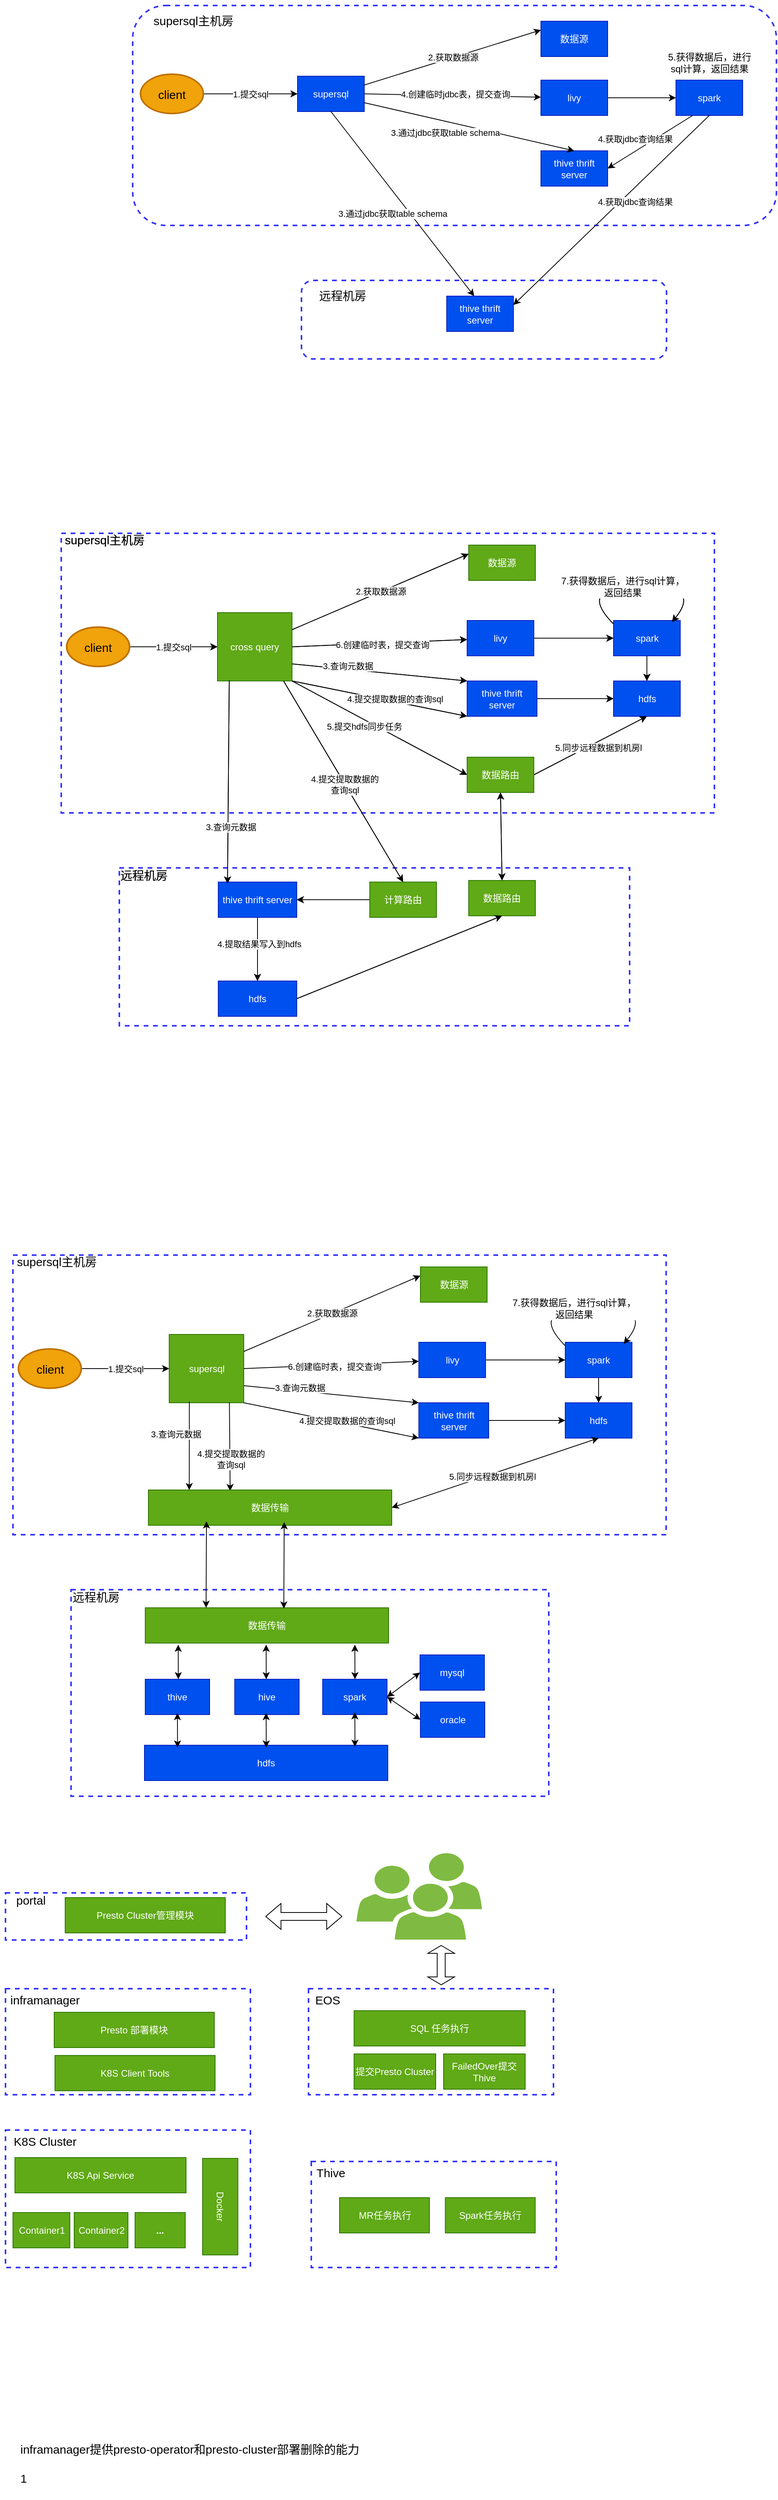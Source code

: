 <mxfile version="18.0.6" type="github">
  <diagram id="bWxWPY4lvkNfk8MPVSgl" name="cxl-demo">
    <mxGraphModel dx="1843" dy="807" grid="1" gridSize="10" guides="1" tooltips="1" connect="1" arrows="1" fold="1" page="1" pageScale="1" pageWidth="827" pageHeight="1169" math="0" shadow="0">
      <root>
        <mxCell id="0" />
        <mxCell id="1" parent="0" />
        <mxCell id="xpD0ZEU0XskHfSFEMHfj-1" value="" style="rounded=1;whiteSpace=wrap;html=1;dashed=1;fillColor=none;strokeWidth=2;strokeColor=#3333FF;" parent="1" vertex="1">
          <mxGeometry x="50" y="620" width="820" height="280" as="geometry" />
        </mxCell>
        <mxCell id="xpD0ZEU0XskHfSFEMHfj-2" value="&lt;p style=&quot;line-height: 150% ; font-size: 15px&quot;&gt;supersql主机房&lt;/p&gt;" style="text;html=1;strokeColor=none;fillColor=none;align=center;verticalAlign=middle;whiteSpace=wrap;rounded=0;dashed=1;fontSize=15;" parent="1" vertex="1">
          <mxGeometry x="70" y="620" width="115" height="40" as="geometry" />
        </mxCell>
        <mxCell id="xpD0ZEU0XskHfSFEMHfj-3" value="supersql" style="rounded=0;whiteSpace=wrap;html=1;strokeColor=#001DBC;fillColor=#0050ef;fontColor=#ffffff;" parent="1" vertex="1">
          <mxGeometry x="260" y="710" width="85" height="45" as="geometry" />
        </mxCell>
        <mxCell id="xpD0ZEU0XskHfSFEMHfj-4" value="数据源" style="rounded=0;whiteSpace=wrap;html=1;strokeColor=#001DBC;fillColor=#0050ef;fontColor=#ffffff;" parent="1" vertex="1">
          <mxGeometry x="570" y="640" width="85" height="45" as="geometry" />
        </mxCell>
        <mxCell id="xpD0ZEU0XskHfSFEMHfj-5" style="edgeStyle=orthogonalEdgeStyle;rounded=0;orthogonalLoop=1;jettySize=auto;html=1;" parent="1" source="xpD0ZEU0XskHfSFEMHfj-6" target="xpD0ZEU0XskHfSFEMHfj-7" edge="1">
          <mxGeometry relative="1" as="geometry" />
        </mxCell>
        <mxCell id="xpD0ZEU0XskHfSFEMHfj-6" value="livy" style="rounded=0;whiteSpace=wrap;html=1;strokeColor=#001DBC;fillColor=#0050ef;fontColor=#ffffff;" parent="1" vertex="1">
          <mxGeometry x="570" y="715" width="85" height="45" as="geometry" />
        </mxCell>
        <mxCell id="xpD0ZEU0XskHfSFEMHfj-7" value="spark" style="rounded=0;whiteSpace=wrap;html=1;strokeColor=#001DBC;fillColor=#0050ef;fontColor=#ffffff;" parent="1" vertex="1">
          <mxGeometry x="742" y="715" width="85" height="45" as="geometry" />
        </mxCell>
        <mxCell id="xpD0ZEU0XskHfSFEMHfj-8" value="thive thrift server" style="rounded=0;whiteSpace=wrap;html=1;strokeColor=#001DBC;fillColor=#0050ef;fontColor=#ffffff;" parent="1" vertex="1">
          <mxGeometry x="570" y="805" width="85" height="45" as="geometry" />
        </mxCell>
        <mxCell id="xpD0ZEU0XskHfSFEMHfj-9" value="" style="rounded=1;whiteSpace=wrap;html=1;dashed=1;fillColor=none;strokeWidth=2;strokeColor=#3333FF;" parent="1" vertex="1">
          <mxGeometry x="265" y="970" width="465" height="100" as="geometry" />
        </mxCell>
        <mxCell id="xpD0ZEU0XskHfSFEMHfj-10" value="&lt;p style=&quot;line-height: 150% ; font-size: 15px&quot;&gt;远程机房&lt;/p&gt;" style="text;html=1;strokeColor=none;fillColor=none;align=center;verticalAlign=middle;whiteSpace=wrap;rounded=0;dashed=1;fontSize=15;" parent="1" vertex="1">
          <mxGeometry x="260" y="970" width="115" height="40" as="geometry" />
        </mxCell>
        <mxCell id="xpD0ZEU0XskHfSFEMHfj-11" value="thive thrift server" style="rounded=0;whiteSpace=wrap;html=1;strokeColor=#001DBC;fillColor=#0050ef;fontColor=#ffffff;" parent="1" vertex="1">
          <mxGeometry x="450" y="990" width="85" height="45" as="geometry" />
        </mxCell>
        <mxCell id="xpD0ZEU0XskHfSFEMHfj-12" value="2.获取数据源" style="endArrow=classic;html=1;rounded=0;exitX=1;exitY=0.25;exitDx=0;exitDy=0;entryX=0;entryY=0.25;entryDx=0;entryDy=0;" parent="1" source="xpD0ZEU0XskHfSFEMHfj-3" target="xpD0ZEU0XskHfSFEMHfj-4" edge="1">
          <mxGeometry width="50" height="50" relative="1" as="geometry">
            <mxPoint x="382.5" y="700" as="sourcePoint" />
            <mxPoint x="432.5" y="650" as="targetPoint" />
          </mxGeometry>
        </mxCell>
        <mxCell id="xpD0ZEU0XskHfSFEMHfj-13" value="1.提交sql" style="edgeStyle=orthogonalEdgeStyle;rounded=0;orthogonalLoop=1;jettySize=auto;html=1;" parent="1" source="xpD0ZEU0XskHfSFEMHfj-14" target="xpD0ZEU0XskHfSFEMHfj-3" edge="1">
          <mxGeometry relative="1" as="geometry" />
        </mxCell>
        <mxCell id="xpD0ZEU0XskHfSFEMHfj-14" value="client" style="ellipse;whiteSpace=wrap;html=1;fontSize=15;strokeColor=#BD7000;strokeWidth=2;fillColor=#f0a30a;fontColor=#000000;" parent="1" vertex="1">
          <mxGeometry x="60" y="707.5" width="80" height="50" as="geometry" />
        </mxCell>
        <mxCell id="xpD0ZEU0XskHfSFEMHfj-15" value="" style="endArrow=classic;html=1;rounded=0;exitX=0.5;exitY=1;exitDx=0;exitDy=0;entryX=0.412;entryY=0;entryDx=0;entryDy=0;entryPerimeter=0;" parent="1" source="xpD0ZEU0XskHfSFEMHfj-3" target="xpD0ZEU0XskHfSFEMHfj-11" edge="1">
          <mxGeometry width="50" height="50" relative="1" as="geometry">
            <mxPoint x="280" y="870" as="sourcePoint" />
            <mxPoint x="330" y="820" as="targetPoint" />
          </mxGeometry>
        </mxCell>
        <mxCell id="xpD0ZEU0XskHfSFEMHfj-16" value="3.通过jdbc获取table schema" style="edgeLabel;html=1;align=center;verticalAlign=middle;resizable=0;points=[];" parent="xpD0ZEU0XskHfSFEMHfj-15" vertex="1" connectable="0">
          <mxGeometry x="-0.144" relative="1" as="geometry">
            <mxPoint y="29" as="offset" />
          </mxGeometry>
        </mxCell>
        <mxCell id="xpD0ZEU0XskHfSFEMHfj-17" value="" style="endArrow=classic;html=1;rounded=0;exitX=1;exitY=0.75;exitDx=0;exitDy=0;entryX=0.5;entryY=0;entryDx=0;entryDy=0;" parent="1" source="xpD0ZEU0XskHfSFEMHfj-3" target="xpD0ZEU0XskHfSFEMHfj-8" edge="1">
          <mxGeometry width="50" height="50" relative="1" as="geometry">
            <mxPoint x="370" y="830" as="sourcePoint" />
            <mxPoint x="420" y="780" as="targetPoint" />
          </mxGeometry>
        </mxCell>
        <mxCell id="xpD0ZEU0XskHfSFEMHfj-18" value="3.通过jdbc获取table schema" style="edgeLabel;html=1;align=center;verticalAlign=middle;resizable=0;points=[];" parent="xpD0ZEU0XskHfSFEMHfj-17" vertex="1" connectable="0">
          <mxGeometry x="-0.378" y="-2" relative="1" as="geometry">
            <mxPoint x="20" y="17" as="offset" />
          </mxGeometry>
        </mxCell>
        <mxCell id="xpD0ZEU0XskHfSFEMHfj-19" value="" style="endArrow=classic;html=1;rounded=0;exitX=1;exitY=0.5;exitDx=0;exitDy=0;" parent="1" source="xpD0ZEU0XskHfSFEMHfj-3" target="xpD0ZEU0XskHfSFEMHfj-6" edge="1">
          <mxGeometry width="50" height="50" relative="1" as="geometry">
            <mxPoint x="360" y="770" as="sourcePoint" />
            <mxPoint x="410" y="720" as="targetPoint" />
          </mxGeometry>
        </mxCell>
        <mxCell id="xpD0ZEU0XskHfSFEMHfj-20" value="4.创建临时jdbc表，提交查询" style="edgeLabel;html=1;align=center;verticalAlign=middle;resizable=0;points=[];" parent="xpD0ZEU0XskHfSFEMHfj-19" vertex="1" connectable="0">
          <mxGeometry x="-0.553" y="1" relative="1" as="geometry">
            <mxPoint x="65" as="offset" />
          </mxGeometry>
        </mxCell>
        <mxCell id="xpD0ZEU0XskHfSFEMHfj-21" value="" style="endArrow=classic;html=1;rounded=0;exitX=0.25;exitY=1;exitDx=0;exitDy=0;entryX=1;entryY=0.5;entryDx=0;entryDy=0;" parent="1" source="xpD0ZEU0XskHfSFEMHfj-7" target="xpD0ZEU0XskHfSFEMHfj-8" edge="1">
          <mxGeometry width="50" height="50" relative="1" as="geometry">
            <mxPoint x="740" y="860" as="sourcePoint" />
            <mxPoint x="790" y="810" as="targetPoint" />
          </mxGeometry>
        </mxCell>
        <mxCell id="xpD0ZEU0XskHfSFEMHfj-22" value="4.获取jdbc查询结果" style="edgeLabel;html=1;align=center;verticalAlign=middle;resizable=0;points=[];" parent="xpD0ZEU0XskHfSFEMHfj-21" vertex="1" connectable="0">
          <mxGeometry x="0.236" relative="1" as="geometry">
            <mxPoint x="-6" y="-12" as="offset" />
          </mxGeometry>
        </mxCell>
        <mxCell id="xpD0ZEU0XskHfSFEMHfj-23" value="" style="endArrow=classic;html=1;rounded=0;exitX=0.5;exitY=1;exitDx=0;exitDy=0;entryX=1;entryY=0.25;entryDx=0;entryDy=0;" parent="1" source="xpD0ZEU0XskHfSFEMHfj-7" target="xpD0ZEU0XskHfSFEMHfj-11" edge="1">
          <mxGeometry width="50" height="50" relative="1" as="geometry">
            <mxPoint x="790" y="870" as="sourcePoint" />
            <mxPoint x="840" y="820" as="targetPoint" />
          </mxGeometry>
        </mxCell>
        <mxCell id="xpD0ZEU0XskHfSFEMHfj-24" value="4.获取jdbc查询结果" style="edgeLabel;html=1;align=center;verticalAlign=middle;resizable=0;points=[];" parent="xpD0ZEU0XskHfSFEMHfj-23" vertex="1" connectable="0">
          <mxGeometry x="-0.171" y="-2" relative="1" as="geometry">
            <mxPoint x="10" y="11" as="offset" />
          </mxGeometry>
        </mxCell>
        <mxCell id="xpD0ZEU0XskHfSFEMHfj-25" value="5.获得数据后，进行sql计算，返回结果" style="text;html=1;strokeColor=none;fillColor=none;align=center;verticalAlign=middle;whiteSpace=wrap;rounded=0;" parent="1" vertex="1">
          <mxGeometry x="729.5" y="677.5" width="110" height="30" as="geometry" />
        </mxCell>
        <mxCell id="xpD0ZEU0XskHfSFEMHfj-26" value="" style="rounded=0;whiteSpace=wrap;html=1;dashed=1;fillColor=none;strokeWidth=2;strokeColor=#3333FF;" parent="1" vertex="1">
          <mxGeometry x="-41" y="1292" width="832" height="356" as="geometry" />
        </mxCell>
        <mxCell id="xpD0ZEU0XskHfSFEMHfj-27" value="&lt;p style=&quot;line-height: 150% ; font-size: 15px&quot;&gt;supersql主机房&lt;/p&gt;" style="text;html=1;strokeColor=none;fillColor=none;align=center;verticalAlign=middle;whiteSpace=wrap;rounded=0;dashed=1;fontSize=15;" parent="1" vertex="1">
          <mxGeometry x="-43" y="1281" width="115" height="40" as="geometry" />
        </mxCell>
        <mxCell id="xpD0ZEU0XskHfSFEMHfj-28" value="supersql" style="rounded=0;whiteSpace=wrap;html=1;strokeColor=#2D7600;fillColor=#60a917;fontColor=#ffffff;" parent="1" vertex="1">
          <mxGeometry x="158" y="1393" width="95" height="87" as="geometry" />
        </mxCell>
        <mxCell id="xpD0ZEU0XskHfSFEMHfj-29" value="数据源" style="rounded=0;whiteSpace=wrap;html=1;strokeColor=#2D7600;fillColor=#60a917;fontColor=#ffffff;" parent="1" vertex="1">
          <mxGeometry x="478" y="1307" width="85" height="45" as="geometry" />
        </mxCell>
        <mxCell id="xpD0ZEU0XskHfSFEMHfj-30" style="edgeStyle=orthogonalEdgeStyle;rounded=0;orthogonalLoop=1;jettySize=auto;html=1;" parent="1" source="xpD0ZEU0XskHfSFEMHfj-31" target="xpD0ZEU0XskHfSFEMHfj-33" edge="1">
          <mxGeometry relative="1" as="geometry" />
        </mxCell>
        <mxCell id="xpD0ZEU0XskHfSFEMHfj-31" value="livy" style="rounded=0;whiteSpace=wrap;html=1;strokeColor=#001DBC;fillColor=#0050ef;fontColor=#ffffff;" parent="1" vertex="1">
          <mxGeometry x="476" y="1403" width="85" height="45" as="geometry" />
        </mxCell>
        <mxCell id="xpD0ZEU0XskHfSFEMHfj-32" style="edgeStyle=orthogonalEdgeStyle;rounded=0;orthogonalLoop=1;jettySize=auto;html=1;entryX=0.5;entryY=0;entryDx=0;entryDy=0;" parent="1" source="xpD0ZEU0XskHfSFEMHfj-33" target="xpD0ZEU0XskHfSFEMHfj-50" edge="1">
          <mxGeometry relative="1" as="geometry" />
        </mxCell>
        <mxCell id="xpD0ZEU0XskHfSFEMHfj-33" value="spark" style="rounded=0;whiteSpace=wrap;html=1;strokeColor=#001DBC;fillColor=#0050ef;fontColor=#ffffff;" parent="1" vertex="1">
          <mxGeometry x="662.5" y="1403" width="85" height="45" as="geometry" />
        </mxCell>
        <mxCell id="xpD0ZEU0XskHfSFEMHfj-34" style="edgeStyle=orthogonalEdgeStyle;rounded=0;orthogonalLoop=1;jettySize=auto;html=1;entryX=0;entryY=0.5;entryDx=0;entryDy=0;" parent="1" source="xpD0ZEU0XskHfSFEMHfj-35" target="xpD0ZEU0XskHfSFEMHfj-50" edge="1">
          <mxGeometry relative="1" as="geometry" />
        </mxCell>
        <mxCell id="xpD0ZEU0XskHfSFEMHfj-35" value="thive thrift server" style="rounded=0;whiteSpace=wrap;html=1;strokeColor=#001DBC;fillColor=#0050ef;fontColor=#ffffff;" parent="1" vertex="1">
          <mxGeometry x="476" y="1480" width="89" height="45" as="geometry" />
        </mxCell>
        <mxCell id="xpD0ZEU0XskHfSFEMHfj-36" value="" style="rounded=0;whiteSpace=wrap;html=1;dashed=1;fillColor=none;strokeWidth=2;strokeColor=#3333FF;" parent="1" vertex="1">
          <mxGeometry x="33" y="1718" width="650" height="201" as="geometry" />
        </mxCell>
        <mxCell id="xpD0ZEU0XskHfSFEMHfj-37" value="&lt;p style=&quot;line-height: 150% ; font-size: 15px&quot;&gt;远程机房&lt;/p&gt;" style="text;html=1;strokeColor=none;fillColor=none;align=center;verticalAlign=middle;whiteSpace=wrap;rounded=0;dashed=1;fontSize=15;" parent="1" vertex="1">
          <mxGeometry x="7" y="1708" width="115" height="40" as="geometry" />
        </mxCell>
        <mxCell id="xpD0ZEU0XskHfSFEMHfj-38" style="edgeStyle=orthogonalEdgeStyle;rounded=0;orthogonalLoop=1;jettySize=auto;html=1;entryX=0.5;entryY=0;entryDx=0;entryDy=0;" parent="1" source="xpD0ZEU0XskHfSFEMHfj-40" target="xpD0ZEU0XskHfSFEMHfj-56" edge="1">
          <mxGeometry relative="1" as="geometry" />
        </mxCell>
        <mxCell id="xpD0ZEU0XskHfSFEMHfj-39" value="4.提取结果写入到hdfs" style="edgeLabel;html=1;align=center;verticalAlign=middle;resizable=0;points=[];" parent="xpD0ZEU0XskHfSFEMHfj-38" vertex="1" connectable="0">
          <mxGeometry x="-0.176" y="2" relative="1" as="geometry">
            <mxPoint as="offset" />
          </mxGeometry>
        </mxCell>
        <mxCell id="xpD0ZEU0XskHfSFEMHfj-40" value="thive thrift server" style="rounded=0;whiteSpace=wrap;html=1;strokeColor=#001DBC;fillColor=#0050ef;fontColor=#ffffff;" parent="1" vertex="1">
          <mxGeometry x="159" y="1736" width="100" height="45" as="geometry" />
        </mxCell>
        <mxCell id="xpD0ZEU0XskHfSFEMHfj-41" value="2.获取数据源" style="endArrow=classic;html=1;rounded=0;exitX=1;exitY=0.25;exitDx=0;exitDy=0;entryX=0;entryY=0.25;entryDx=0;entryDy=0;" parent="1" source="xpD0ZEU0XskHfSFEMHfj-28" target="xpD0ZEU0XskHfSFEMHfj-29" edge="1">
          <mxGeometry width="50" height="50" relative="1" as="geometry">
            <mxPoint x="290.5" y="1425" as="sourcePoint" />
            <mxPoint x="340.5" y="1375" as="targetPoint" />
          </mxGeometry>
        </mxCell>
        <mxCell id="xpD0ZEU0XskHfSFEMHfj-42" value="1.提交sql" style="edgeStyle=orthogonalEdgeStyle;rounded=0;orthogonalLoop=1;jettySize=auto;html=1;" parent="1" source="xpD0ZEU0XskHfSFEMHfj-43" target="xpD0ZEU0XskHfSFEMHfj-28" edge="1">
          <mxGeometry relative="1" as="geometry" />
        </mxCell>
        <mxCell id="xpD0ZEU0XskHfSFEMHfj-43" value="client" style="ellipse;whiteSpace=wrap;html=1;fontSize=15;strokeColor=#BD7000;strokeWidth=2;fillColor=#f0a30a;fontColor=#000000;" parent="1" vertex="1">
          <mxGeometry x="-34" y="1411.5" width="80" height="50" as="geometry" />
        </mxCell>
        <mxCell id="xpD0ZEU0XskHfSFEMHfj-44" value="" style="endArrow=classic;html=1;rounded=0;entryX=0.118;entryY=0.044;entryDx=0;entryDy=0;entryPerimeter=0;" parent="1" target="xpD0ZEU0XskHfSFEMHfj-40" edge="1">
          <mxGeometry width="50" height="50" relative="1" as="geometry">
            <mxPoint x="173" y="1479" as="sourcePoint" />
            <mxPoint x="239" y="1568" as="targetPoint" />
          </mxGeometry>
        </mxCell>
        <mxCell id="xpD0ZEU0XskHfSFEMHfj-45" value="3.查询元数据" style="edgeLabel;html=1;align=center;verticalAlign=middle;resizable=0;points=[];" parent="xpD0ZEU0XskHfSFEMHfj-44" vertex="1" connectable="0">
          <mxGeometry x="-0.144" relative="1" as="geometry">
            <mxPoint x="3" y="76" as="offset" />
          </mxGeometry>
        </mxCell>
        <mxCell id="xpD0ZEU0XskHfSFEMHfj-46" value="" style="endArrow=classic;html=1;rounded=0;exitX=1;exitY=0.75;exitDx=0;exitDy=0;entryX=0;entryY=0;entryDx=0;entryDy=0;" parent="1" source="xpD0ZEU0XskHfSFEMHfj-28" target="xpD0ZEU0XskHfSFEMHfj-35" edge="1">
          <mxGeometry width="50" height="50" relative="1" as="geometry">
            <mxPoint x="278" y="1555" as="sourcePoint" />
            <mxPoint x="328" y="1505" as="targetPoint" />
          </mxGeometry>
        </mxCell>
        <mxCell id="xpD0ZEU0XskHfSFEMHfj-47" value="3.查询元数据" style="edgeLabel;html=1;align=center;verticalAlign=middle;resizable=0;points=[];" parent="xpD0ZEU0XskHfSFEMHfj-46" vertex="1" connectable="0">
          <mxGeometry x="-0.378" y="-2" relative="1" as="geometry">
            <mxPoint x="2" y="-6" as="offset" />
          </mxGeometry>
        </mxCell>
        <mxCell id="xpD0ZEU0XskHfSFEMHfj-48" value="" style="endArrow=classic;html=1;rounded=0;exitX=1;exitY=0.5;exitDx=0;exitDy=0;" parent="1" source="xpD0ZEU0XskHfSFEMHfj-28" target="xpD0ZEU0XskHfSFEMHfj-31" edge="1">
          <mxGeometry width="50" height="50" relative="1" as="geometry">
            <mxPoint x="268" y="1495" as="sourcePoint" />
            <mxPoint x="318" y="1445" as="targetPoint" />
          </mxGeometry>
        </mxCell>
        <mxCell id="xpD0ZEU0XskHfSFEMHfj-49" value="6.创建临时表，提交查询" style="edgeLabel;html=1;align=center;verticalAlign=middle;resizable=0;points=[];" parent="xpD0ZEU0XskHfSFEMHfj-48" vertex="1" connectable="0">
          <mxGeometry x="-0.553" y="1" relative="1" as="geometry">
            <mxPoint x="65" as="offset" />
          </mxGeometry>
        </mxCell>
        <mxCell id="xpD0ZEU0XskHfSFEMHfj-50" value="hdfs" style="rounded=0;whiteSpace=wrap;html=1;strokeColor=#001DBC;fillColor=#0050ef;fontColor=#ffffff;" parent="1" vertex="1">
          <mxGeometry x="662.5" y="1480" width="85" height="45" as="geometry" />
        </mxCell>
        <mxCell id="xpD0ZEU0XskHfSFEMHfj-51" value="数据传输" style="rounded=0;whiteSpace=wrap;html=1;strokeColor=#2D7600;fillColor=#60a917;fontColor=#ffffff;" parent="1" vertex="1">
          <mxGeometry x="478" y="1734" width="85" height="45" as="geometry" />
        </mxCell>
        <mxCell id="xpD0ZEU0XskHfSFEMHfj-52" value="" style="endArrow=classic;html=1;rounded=0;exitX=1;exitY=1;exitDx=0;exitDy=0;entryX=0;entryY=1;entryDx=0;entryDy=0;" parent="1" source="xpD0ZEU0XskHfSFEMHfj-28" target="xpD0ZEU0XskHfSFEMHfj-35" edge="1">
          <mxGeometry width="50" height="50" relative="1" as="geometry">
            <mxPoint x="242" y="1492" as="sourcePoint" />
            <mxPoint x="511.5" y="1579.25" as="targetPoint" />
          </mxGeometry>
        </mxCell>
        <mxCell id="xpD0ZEU0XskHfSFEMHfj-53" value="4.提交提取数据的查询sql" style="edgeLabel;html=1;align=center;verticalAlign=middle;resizable=0;points=[];" parent="xpD0ZEU0XskHfSFEMHfj-52" vertex="1" connectable="0">
          <mxGeometry x="-0.378" y="-2" relative="1" as="geometry">
            <mxPoint x="62" y="7" as="offset" />
          </mxGeometry>
        </mxCell>
        <mxCell id="xpD0ZEU0XskHfSFEMHfj-54" value="" style="endArrow=classic;html=1;rounded=0;entryX=0;entryY=0.5;entryDx=0;entryDy=0;exitX=1;exitY=1;exitDx=0;exitDy=0;" parent="1" source="xpD0ZEU0XskHfSFEMHfj-28" target="xpD0ZEU0XskHfSFEMHfj-62" edge="1">
          <mxGeometry width="50" height="50" relative="1" as="geometry">
            <mxPoint x="264" y="1513" as="sourcePoint" />
            <mxPoint x="499" y="1619" as="targetPoint" />
          </mxGeometry>
        </mxCell>
        <mxCell id="xpD0ZEU0XskHfSFEMHfj-55" value="5.提交hdfs同步任务" style="edgeLabel;html=1;align=center;verticalAlign=middle;resizable=0;points=[];" parent="xpD0ZEU0XskHfSFEMHfj-54" vertex="1" connectable="0">
          <mxGeometry x="-0.285" y="1" relative="1" as="geometry">
            <mxPoint x="12" y="16" as="offset" />
          </mxGeometry>
        </mxCell>
        <mxCell id="xpD0ZEU0XskHfSFEMHfj-56" value="hdfs" style="rounded=0;whiteSpace=wrap;html=1;strokeColor=#001DBC;fillColor=#0050ef;fontColor=#ffffff;" parent="1" vertex="1">
          <mxGeometry x="159" y="1862" width="100" height="45" as="geometry" />
        </mxCell>
        <mxCell id="xpD0ZEU0XskHfSFEMHfj-57" value="" style="endArrow=classic;html=1;rounded=0;exitX=1;exitY=0.5;exitDx=0;exitDy=0;entryX=0.5;entryY=1;entryDx=0;entryDy=0;" parent="1" source="xpD0ZEU0XskHfSFEMHfj-62" target="xpD0ZEU0XskHfSFEMHfj-50" edge="1">
          <mxGeometry width="50" height="50" relative="1" as="geometry">
            <mxPoint x="639" y="1667" as="sourcePoint" />
            <mxPoint x="689" y="1617" as="targetPoint" />
          </mxGeometry>
        </mxCell>
        <mxCell id="xpD0ZEU0XskHfSFEMHfj-58" value="5.同步远程数据到机房l" style="edgeLabel;html=1;align=center;verticalAlign=middle;resizable=0;points=[];" parent="xpD0ZEU0XskHfSFEMHfj-57" vertex="1" connectable="0">
          <mxGeometry x="-0.228" relative="1" as="geometry">
            <mxPoint x="26" y="-6" as="offset" />
          </mxGeometry>
        </mxCell>
        <mxCell id="xpD0ZEU0XskHfSFEMHfj-59" value="" style="endArrow=classic;html=1;rounded=0;entryX=0.5;entryY=1;entryDx=0;entryDy=0;exitX=1;exitY=0.5;exitDx=0;exitDy=0;" parent="1" source="xpD0ZEU0XskHfSFEMHfj-56" target="xpD0ZEU0XskHfSFEMHfj-51" edge="1">
          <mxGeometry width="50" height="50" relative="1" as="geometry">
            <mxPoint x="359" y="1845" as="sourcePoint" />
            <mxPoint x="409" y="1795" as="targetPoint" />
          </mxGeometry>
        </mxCell>
        <mxCell id="xpD0ZEU0XskHfSFEMHfj-60" value="" style="endArrow=classic;html=1;rounded=0;entryX=0.5;entryY=0;entryDx=0;entryDy=0;" parent="1" target="xpD0ZEU0XskHfSFEMHfj-67" edge="1">
          <mxGeometry width="50" height="50" relative="1" as="geometry">
            <mxPoint x="242.2" y="1480" as="sourcePoint" />
            <mxPoint x="336" y="1692" as="targetPoint" />
          </mxGeometry>
        </mxCell>
        <mxCell id="xpD0ZEU0XskHfSFEMHfj-61" value="&lt;div&gt;&lt;span style=&quot;font-size: 11px&quot;&gt;4.提交提取数据的&lt;/span&gt;&lt;/div&gt;&lt;div&gt;&lt;span style=&quot;font-size: 11px&quot;&gt;查询sql&lt;/span&gt;&lt;/div&gt;" style="edgeLabel;html=1;align=center;verticalAlign=middle;resizable=0;points=[];" parent="xpD0ZEU0XskHfSFEMHfj-60" vertex="1" connectable="0">
          <mxGeometry x="-0.144" relative="1" as="geometry">
            <mxPoint x="12" y="22" as="offset" />
          </mxGeometry>
        </mxCell>
        <mxCell id="xpD0ZEU0XskHfSFEMHfj-62" value="数据传输" style="rounded=0;whiteSpace=wrap;html=1;strokeColor=#2D7600;fillColor=#60a917;fontColor=#ffffff;" parent="1" vertex="1">
          <mxGeometry x="476" y="1577" width="85" height="45" as="geometry" />
        </mxCell>
        <mxCell id="xpD0ZEU0XskHfSFEMHfj-63" value="" style="curved=1;endArrow=classic;html=1;rounded=0;entryX=0.876;entryY=0.044;entryDx=0;entryDy=0;entryPerimeter=0;" parent="1" target="xpD0ZEU0XskHfSFEMHfj-33" edge="1">
          <mxGeometry width="50" height="50" relative="1" as="geometry">
            <mxPoint x="662" y="1407" as="sourcePoint" />
            <mxPoint x="712" y="1357" as="targetPoint" />
            <Array as="points">
              <mxPoint x="629" y="1373" />
              <mxPoint x="688" y="1357" />
              <mxPoint x="768" y="1367" />
            </Array>
          </mxGeometry>
        </mxCell>
        <mxCell id="xpD0ZEU0XskHfSFEMHfj-64" value="&lt;span style=&quot;font-size: 12px&quot;&gt;7.获得数据后，进行sql计算，&lt;br&gt;返回结果&lt;/span&gt;" style="edgeLabel;html=1;align=center;verticalAlign=middle;resizable=0;points=[];" parent="xpD0ZEU0XskHfSFEMHfj-63" vertex="1" connectable="0">
          <mxGeometry x="-0.223" y="1" relative="1" as="geometry">
            <mxPoint x="1" as="offset" />
          </mxGeometry>
        </mxCell>
        <mxCell id="xpD0ZEU0XskHfSFEMHfj-65" value="" style="endArrow=classic;startArrow=classic;html=1;rounded=0;entryX=0.5;entryY=1;entryDx=0;entryDy=0;exitX=0.5;exitY=0;exitDx=0;exitDy=0;" parent="1" source="xpD0ZEU0XskHfSFEMHfj-51" target="xpD0ZEU0XskHfSFEMHfj-62" edge="1">
          <mxGeometry width="50" height="50" relative="1" as="geometry">
            <mxPoint x="490" y="1688" as="sourcePoint" />
            <mxPoint x="540" y="1638" as="targetPoint" />
          </mxGeometry>
        </mxCell>
        <mxCell id="xpD0ZEU0XskHfSFEMHfj-66" value="" style="edgeStyle=orthogonalEdgeStyle;rounded=0;orthogonalLoop=1;jettySize=auto;html=1;" parent="1" source="xpD0ZEU0XskHfSFEMHfj-67" target="xpD0ZEU0XskHfSFEMHfj-40" edge="1">
          <mxGeometry relative="1" as="geometry" />
        </mxCell>
        <mxCell id="xpD0ZEU0XskHfSFEMHfj-67" value="计算路由" style="rounded=0;whiteSpace=wrap;html=1;strokeColor=#2D7600;fillColor=#60a917;fontColor=#ffffff;" parent="1" vertex="1">
          <mxGeometry x="352" y="1736" width="85" height="45" as="geometry" />
        </mxCell>
        <mxCell id="xpD0ZEU0XskHfSFEMHfj-68" value="" style="rounded=0;whiteSpace=wrap;html=1;dashed=1;fillColor=none;strokeWidth=2;strokeColor=#3333FF;" parent="1" vertex="1">
          <mxGeometry x="-102.5" y="2211" width="832" height="356" as="geometry" />
        </mxCell>
        <mxCell id="xpD0ZEU0XskHfSFEMHfj-69" value="&lt;p style=&quot;line-height: 150% ; font-size: 15px&quot;&gt;supersql主机房&lt;/p&gt;" style="text;html=1;strokeColor=none;fillColor=none;align=center;verticalAlign=middle;whiteSpace=wrap;rounded=0;dashed=1;fontSize=15;" parent="1" vertex="1">
          <mxGeometry x="-104.5" y="2200" width="115" height="40" as="geometry" />
        </mxCell>
        <mxCell id="xpD0ZEU0XskHfSFEMHfj-70" value="supersql" style="rounded=0;whiteSpace=wrap;html=1;strokeColor=#2D7600;fillColor=#60a917;fontColor=#ffffff;" parent="1" vertex="1">
          <mxGeometry x="96.5" y="2312" width="95" height="87" as="geometry" />
        </mxCell>
        <mxCell id="xpD0ZEU0XskHfSFEMHfj-71" value="数据源" style="rounded=0;whiteSpace=wrap;html=1;strokeColor=#2D7600;fillColor=#60a917;fontColor=#ffffff;" parent="1" vertex="1">
          <mxGeometry x="416.5" y="2226" width="85" height="45" as="geometry" />
        </mxCell>
        <mxCell id="xpD0ZEU0XskHfSFEMHfj-72" style="edgeStyle=orthogonalEdgeStyle;rounded=0;orthogonalLoop=1;jettySize=auto;html=1;" parent="1" source="xpD0ZEU0XskHfSFEMHfj-73" target="xpD0ZEU0XskHfSFEMHfj-75" edge="1">
          <mxGeometry relative="1" as="geometry" />
        </mxCell>
        <mxCell id="xpD0ZEU0XskHfSFEMHfj-73" value="livy" style="rounded=0;whiteSpace=wrap;html=1;strokeColor=#001DBC;fillColor=#0050ef;fontColor=#ffffff;" parent="1" vertex="1">
          <mxGeometry x="414.5" y="2322" width="85" height="45" as="geometry" />
        </mxCell>
        <mxCell id="xpD0ZEU0XskHfSFEMHfj-74" style="edgeStyle=orthogonalEdgeStyle;rounded=0;orthogonalLoop=1;jettySize=auto;html=1;entryX=0.5;entryY=0;entryDx=0;entryDy=0;" parent="1" source="xpD0ZEU0XskHfSFEMHfj-75" target="xpD0ZEU0XskHfSFEMHfj-92" edge="1">
          <mxGeometry relative="1" as="geometry" />
        </mxCell>
        <mxCell id="xpD0ZEU0XskHfSFEMHfj-75" value="spark" style="rounded=0;whiteSpace=wrap;html=1;strokeColor=#001DBC;fillColor=#0050ef;fontColor=#ffffff;" parent="1" vertex="1">
          <mxGeometry x="601" y="2322" width="85" height="45" as="geometry" />
        </mxCell>
        <mxCell id="xpD0ZEU0XskHfSFEMHfj-76" style="edgeStyle=orthogonalEdgeStyle;rounded=0;orthogonalLoop=1;jettySize=auto;html=1;entryX=0;entryY=0.5;entryDx=0;entryDy=0;" parent="1" source="xpD0ZEU0XskHfSFEMHfj-77" target="xpD0ZEU0XskHfSFEMHfj-92" edge="1">
          <mxGeometry relative="1" as="geometry" />
        </mxCell>
        <mxCell id="xpD0ZEU0XskHfSFEMHfj-77" value="thive thrift server" style="rounded=0;whiteSpace=wrap;html=1;strokeColor=#001DBC;fillColor=#0050ef;fontColor=#ffffff;" parent="1" vertex="1">
          <mxGeometry x="414.5" y="2399" width="89" height="45" as="geometry" />
        </mxCell>
        <mxCell id="xpD0ZEU0XskHfSFEMHfj-78" value="" style="rounded=0;whiteSpace=wrap;html=1;dashed=1;fillColor=none;strokeWidth=2;strokeColor=#3333FF;" parent="1" vertex="1">
          <mxGeometry x="-28.5" y="2637" width="608.5" height="263" as="geometry" />
        </mxCell>
        <mxCell id="xpD0ZEU0XskHfSFEMHfj-79" value="&lt;p style=&quot;line-height: 150% ; font-size: 15px&quot;&gt;远程机房&lt;/p&gt;" style="text;html=1;strokeColor=none;fillColor=none;align=center;verticalAlign=middle;whiteSpace=wrap;rounded=0;dashed=1;fontSize=15;" parent="1" vertex="1">
          <mxGeometry x="-54.5" y="2627" width="115" height="40" as="geometry" />
        </mxCell>
        <mxCell id="xpD0ZEU0XskHfSFEMHfj-82" value="thive" style="rounded=0;whiteSpace=wrap;html=1;strokeColor=#001DBC;fillColor=#0050ef;fontColor=#ffffff;" parent="1" vertex="1">
          <mxGeometry x="66" y="2751" width="82" height="45" as="geometry" />
        </mxCell>
        <mxCell id="xpD0ZEU0XskHfSFEMHfj-83" value="2.获取数据源" style="endArrow=classic;html=1;rounded=0;exitX=1;exitY=0.25;exitDx=0;exitDy=0;entryX=0;entryY=0.25;entryDx=0;entryDy=0;" parent="1" source="xpD0ZEU0XskHfSFEMHfj-70" target="xpD0ZEU0XskHfSFEMHfj-71" edge="1">
          <mxGeometry width="50" height="50" relative="1" as="geometry">
            <mxPoint x="229" y="2344" as="sourcePoint" />
            <mxPoint x="279" y="2294" as="targetPoint" />
          </mxGeometry>
        </mxCell>
        <mxCell id="xpD0ZEU0XskHfSFEMHfj-84" value="1.提交sql" style="edgeStyle=orthogonalEdgeStyle;rounded=0;orthogonalLoop=1;jettySize=auto;html=1;" parent="1" source="xpD0ZEU0XskHfSFEMHfj-85" target="xpD0ZEU0XskHfSFEMHfj-70" edge="1">
          <mxGeometry relative="1" as="geometry" />
        </mxCell>
        <mxCell id="xpD0ZEU0XskHfSFEMHfj-85" value="client" style="ellipse;whiteSpace=wrap;html=1;fontSize=15;strokeColor=#BD7000;strokeWidth=2;fillColor=#f0a30a;fontColor=#000000;" parent="1" vertex="1">
          <mxGeometry x="-95.5" y="2330.5" width="80" height="50" as="geometry" />
        </mxCell>
        <mxCell id="xpD0ZEU0XskHfSFEMHfj-86" value="" style="endArrow=classic;html=1;rounded=0;exitX=0.597;exitY=0.982;exitDx=0;exitDy=0;exitPerimeter=0;entryX=0.168;entryY=0.004;entryDx=0;entryDy=0;entryPerimeter=0;" parent="1" target="xpD0ZEU0XskHfSFEMHfj-110" edge="1">
          <mxGeometry width="50" height="50" relative="1" as="geometry">
            <mxPoint x="122.215" y="2397.434" as="sourcePoint" />
            <mxPoint x="122" y="2500" as="targetPoint" />
          </mxGeometry>
        </mxCell>
        <mxCell id="xpD0ZEU0XskHfSFEMHfj-87" value="3.查询元数据" style="edgeLabel;html=1;align=center;verticalAlign=middle;resizable=0;points=[];" parent="xpD0ZEU0XskHfSFEMHfj-86" vertex="1" connectable="0">
          <mxGeometry x="-0.144" relative="1" as="geometry">
            <mxPoint x="-17" y="-7" as="offset" />
          </mxGeometry>
        </mxCell>
        <mxCell id="xpD0ZEU0XskHfSFEMHfj-88" value="" style="endArrow=classic;html=1;rounded=0;exitX=1;exitY=0.75;exitDx=0;exitDy=0;entryX=0;entryY=0;entryDx=0;entryDy=0;" parent="1" source="xpD0ZEU0XskHfSFEMHfj-70" target="xpD0ZEU0XskHfSFEMHfj-77" edge="1">
          <mxGeometry width="50" height="50" relative="1" as="geometry">
            <mxPoint x="216.5" y="2474" as="sourcePoint" />
            <mxPoint x="266.5" y="2424" as="targetPoint" />
          </mxGeometry>
        </mxCell>
        <mxCell id="xpD0ZEU0XskHfSFEMHfj-89" value="3.查询元数据" style="edgeLabel;html=1;align=center;verticalAlign=middle;resizable=0;points=[];" parent="xpD0ZEU0XskHfSFEMHfj-88" vertex="1" connectable="0">
          <mxGeometry x="-0.378" y="-2" relative="1" as="geometry">
            <mxPoint x="2" y="-6" as="offset" />
          </mxGeometry>
        </mxCell>
        <mxCell id="xpD0ZEU0XskHfSFEMHfj-90" value="" style="endArrow=classic;html=1;rounded=0;exitX=1;exitY=0.5;exitDx=0;exitDy=0;" parent="1" source="xpD0ZEU0XskHfSFEMHfj-70" target="xpD0ZEU0XskHfSFEMHfj-73" edge="1">
          <mxGeometry width="50" height="50" relative="1" as="geometry">
            <mxPoint x="206.5" y="2414" as="sourcePoint" />
            <mxPoint x="256.5" y="2364" as="targetPoint" />
          </mxGeometry>
        </mxCell>
        <mxCell id="xpD0ZEU0XskHfSFEMHfj-91" value="6.创建临时表，提交查询" style="edgeLabel;html=1;align=center;verticalAlign=middle;resizable=0;points=[];" parent="xpD0ZEU0XskHfSFEMHfj-90" vertex="1" connectable="0">
          <mxGeometry x="-0.553" y="1" relative="1" as="geometry">
            <mxPoint x="65" as="offset" />
          </mxGeometry>
        </mxCell>
        <mxCell id="xpD0ZEU0XskHfSFEMHfj-92" value="hdfs" style="rounded=0;whiteSpace=wrap;html=1;strokeColor=#001DBC;fillColor=#0050ef;fontColor=#ffffff;" parent="1" vertex="1">
          <mxGeometry x="601" y="2399" width="85" height="45" as="geometry" />
        </mxCell>
        <mxCell id="xpD0ZEU0XskHfSFEMHfj-93" value="数据传输" style="rounded=0;whiteSpace=wrap;html=1;strokeColor=#2D7600;fillColor=#60a917;fontColor=#ffffff;" parent="1" vertex="1">
          <mxGeometry x="66" y="2660" width="310" height="45" as="geometry" />
        </mxCell>
        <mxCell id="xpD0ZEU0XskHfSFEMHfj-94" value="" style="endArrow=classic;html=1;rounded=0;exitX=1;exitY=1;exitDx=0;exitDy=0;entryX=0;entryY=1;entryDx=0;entryDy=0;" parent="1" source="xpD0ZEU0XskHfSFEMHfj-70" target="xpD0ZEU0XskHfSFEMHfj-77" edge="1">
          <mxGeometry width="50" height="50" relative="1" as="geometry">
            <mxPoint x="180.5" y="2411" as="sourcePoint" />
            <mxPoint x="450" y="2498.25" as="targetPoint" />
          </mxGeometry>
        </mxCell>
        <mxCell id="xpD0ZEU0XskHfSFEMHfj-95" value="4.提交提取数据的查询sql" style="edgeLabel;html=1;align=center;verticalAlign=middle;resizable=0;points=[];" parent="xpD0ZEU0XskHfSFEMHfj-94" vertex="1" connectable="0">
          <mxGeometry x="-0.378" y="-2" relative="1" as="geometry">
            <mxPoint x="62" y="7" as="offset" />
          </mxGeometry>
        </mxCell>
        <mxCell id="xpD0ZEU0XskHfSFEMHfj-98" value="hdfs" style="rounded=0;whiteSpace=wrap;html=1;strokeColor=#001DBC;fillColor=#0050ef;fontColor=#ffffff;" parent="1" vertex="1">
          <mxGeometry x="65" y="2835" width="310" height="45" as="geometry" />
        </mxCell>
        <mxCell id="xpD0ZEU0XskHfSFEMHfj-99" value="" style="endArrow=classic;html=1;rounded=0;exitX=1;exitY=0.5;exitDx=0;exitDy=0;entryX=0.5;entryY=1;entryDx=0;entryDy=0;startArrow=classic;startFill=1;" parent="1" source="xpD0ZEU0XskHfSFEMHfj-110" target="xpD0ZEU0XskHfSFEMHfj-92" edge="1">
          <mxGeometry width="50" height="50" relative="1" as="geometry">
            <mxPoint x="485" y="2532.5" as="sourcePoint" />
            <mxPoint x="627.5" y="2536" as="targetPoint" />
          </mxGeometry>
        </mxCell>
        <mxCell id="xpD0ZEU0XskHfSFEMHfj-100" value="5.同步远程数据到机房l" style="edgeLabel;html=1;align=center;verticalAlign=middle;resizable=0;points=[];" parent="xpD0ZEU0XskHfSFEMHfj-99" vertex="1" connectable="0">
          <mxGeometry x="-0.228" relative="1" as="geometry">
            <mxPoint x="26" y="-6" as="offset" />
          </mxGeometry>
        </mxCell>
        <mxCell id="xpD0ZEU0XskHfSFEMHfj-102" value="" style="endArrow=classic;html=1;rounded=0;exitX=0.597;exitY=0.993;exitDx=0;exitDy=0;exitPerimeter=0;entryX=0.336;entryY=0.031;entryDx=0;entryDy=0;entryPerimeter=0;" parent="1" target="xpD0ZEU0XskHfSFEMHfj-110" edge="1">
          <mxGeometry width="50" height="50" relative="1" as="geometry">
            <mxPoint x="173.215" y="2398.391" as="sourcePoint" />
            <mxPoint x="174" y="2520" as="targetPoint" />
          </mxGeometry>
        </mxCell>
        <mxCell id="xpD0ZEU0XskHfSFEMHfj-103" value="&lt;div&gt;&lt;span style=&quot;font-size: 11px&quot;&gt;4.提交提取数据的&lt;/span&gt;&lt;/div&gt;&lt;div&gt;&lt;span style=&quot;font-size: 11px&quot;&gt;查询sql&lt;/span&gt;&lt;/div&gt;" style="edgeLabel;html=1;align=center;verticalAlign=middle;resizable=0;points=[];" parent="xpD0ZEU0XskHfSFEMHfj-102" vertex="1" connectable="0">
          <mxGeometry x="-0.144" relative="1" as="geometry">
            <mxPoint x="1" y="24" as="offset" />
          </mxGeometry>
        </mxCell>
        <mxCell id="xpD0ZEU0XskHfSFEMHfj-105" value="" style="curved=1;endArrow=classic;html=1;rounded=0;entryX=0.876;entryY=0.044;entryDx=0;entryDy=0;entryPerimeter=0;" parent="1" target="xpD0ZEU0XskHfSFEMHfj-75" edge="1">
          <mxGeometry width="50" height="50" relative="1" as="geometry">
            <mxPoint x="600.5" y="2326" as="sourcePoint" />
            <mxPoint x="650.5" y="2276" as="targetPoint" />
            <Array as="points">
              <mxPoint x="567.5" y="2292" />
              <mxPoint x="626.5" y="2276" />
              <mxPoint x="706.5" y="2286" />
            </Array>
          </mxGeometry>
        </mxCell>
        <mxCell id="xpD0ZEU0XskHfSFEMHfj-106" value="&lt;span style=&quot;font-size: 12px&quot;&gt;7.获得数据后，进行sql计算，&lt;br&gt;返回结果&lt;/span&gt;" style="edgeLabel;html=1;align=center;verticalAlign=middle;resizable=0;points=[];" parent="xpD0ZEU0XskHfSFEMHfj-105" vertex="1" connectable="0">
          <mxGeometry x="-0.223" y="1" relative="1" as="geometry">
            <mxPoint x="1" as="offset" />
          </mxGeometry>
        </mxCell>
        <mxCell id="xpD0ZEU0XskHfSFEMHfj-110" value="数据传输" style="rounded=0;whiteSpace=wrap;html=1;strokeColor=#2D7600;fillColor=#60a917;fontColor=#ffffff;" parent="1" vertex="1">
          <mxGeometry x="70" y="2510" width="310" height="45" as="geometry" />
        </mxCell>
        <mxCell id="xpD0ZEU0XskHfSFEMHfj-113" value="" style="endArrow=classic;startArrow=classic;html=1;rounded=0;exitX=0.25;exitY=0;exitDx=0;exitDy=0;" parent="1" source="xpD0ZEU0XskHfSFEMHfj-93" edge="1">
          <mxGeometry width="50" height="50" relative="1" as="geometry">
            <mxPoint x="310" y="2680" as="sourcePoint" />
            <mxPoint x="144" y="2550" as="targetPoint" />
          </mxGeometry>
        </mxCell>
        <mxCell id="xpD0ZEU0XskHfSFEMHfj-125" value="hive" style="rounded=0;whiteSpace=wrap;html=1;strokeColor=#001DBC;fillColor=#0050ef;fontColor=#ffffff;" parent="1" vertex="1">
          <mxGeometry x="180" y="2751" width="82" height="45" as="geometry" />
        </mxCell>
        <mxCell id="xpD0ZEU0XskHfSFEMHfj-126" value="spark" style="rounded=0;whiteSpace=wrap;html=1;strokeColor=#001DBC;fillColor=#0050ef;fontColor=#ffffff;" parent="1" vertex="1">
          <mxGeometry x="292" y="2751" width="82" height="45" as="geometry" />
        </mxCell>
        <mxCell id="xpD0ZEU0XskHfSFEMHfj-127" value="mysql" style="rounded=0;whiteSpace=wrap;html=1;strokeColor=#001DBC;fillColor=#0050ef;fontColor=#ffffff;" parent="1" vertex="1">
          <mxGeometry x="416" y="2720" width="82" height="45" as="geometry" />
        </mxCell>
        <mxCell id="xpD0ZEU0XskHfSFEMHfj-128" value="oracle" style="rounded=0;whiteSpace=wrap;html=1;strokeColor=#001DBC;fillColor=#0050ef;fontColor=#ffffff;" parent="1" vertex="1">
          <mxGeometry x="416.5" y="2780" width="82" height="45" as="geometry" />
        </mxCell>
        <mxCell id="xpD0ZEU0XskHfSFEMHfj-130" value="" style="endArrow=classic;startArrow=classic;html=1;rounded=0;exitX=1;exitY=0.5;exitDx=0;exitDy=0;entryX=0;entryY=0.5;entryDx=0;entryDy=0;" parent="1" source="xpD0ZEU0XskHfSFEMHfj-126" target="xpD0ZEU0XskHfSFEMHfj-127" edge="1">
          <mxGeometry width="50" height="50" relative="1" as="geometry">
            <mxPoint x="372" y="2740" as="sourcePoint" />
            <mxPoint x="422" y="2690" as="targetPoint" />
          </mxGeometry>
        </mxCell>
        <mxCell id="xpD0ZEU0XskHfSFEMHfj-131" value="" style="endArrow=classic;startArrow=classic;html=1;rounded=0;exitX=1;exitY=0.5;exitDx=0;exitDy=0;entryX=0;entryY=0.5;entryDx=0;entryDy=0;" parent="1" source="xpD0ZEU0XskHfSFEMHfj-126" target="xpD0ZEU0XskHfSFEMHfj-128" edge="1">
          <mxGeometry width="50" height="50" relative="1" as="geometry">
            <mxPoint x="382" y="2783.5" as="sourcePoint" />
            <mxPoint x="424" y="2752.5" as="targetPoint" />
          </mxGeometry>
        </mxCell>
        <mxCell id="xpD0ZEU0XskHfSFEMHfj-132" value="" style="endArrow=classic;startArrow=classic;html=1;rounded=0;exitX=0.5;exitY=1;exitDx=0;exitDy=0;entryX=0.865;entryY=0.111;entryDx=0;entryDy=0;entryPerimeter=0;" parent="1" edge="1">
          <mxGeometry width="50" height="50" relative="1" as="geometry">
            <mxPoint x="333" y="2793" as="sourcePoint" />
            <mxPoint x="333.15" y="2836.995" as="targetPoint" />
          </mxGeometry>
        </mxCell>
        <mxCell id="xpD0ZEU0XskHfSFEMHfj-133" value="" style="endArrow=classic;startArrow=classic;html=1;rounded=0;exitX=0.25;exitY=0;exitDx=0;exitDy=0;" parent="1" edge="1">
          <mxGeometry width="50" height="50" relative="1" as="geometry">
            <mxPoint x="242.5" y="2661" as="sourcePoint" />
            <mxPoint x="243" y="2551" as="targetPoint" />
          </mxGeometry>
        </mxCell>
        <mxCell id="xpD0ZEU0XskHfSFEMHfj-134" value="" style="endArrow=classic;startArrow=classic;html=1;rounded=0;exitX=0.5;exitY=1;exitDx=0;exitDy=0;entryX=0.865;entryY=0.111;entryDx=0;entryDy=0;entryPerimeter=0;" parent="1" edge="1">
          <mxGeometry width="50" height="50" relative="1" as="geometry">
            <mxPoint x="220" y="2794" as="sourcePoint" />
            <mxPoint x="220.15" y="2837.995" as="targetPoint" />
          </mxGeometry>
        </mxCell>
        <mxCell id="xpD0ZEU0XskHfSFEMHfj-135" value="" style="endArrow=classic;startArrow=classic;html=1;rounded=0;exitX=0.5;exitY=1;exitDx=0;exitDy=0;entryX=0.865;entryY=0.111;entryDx=0;entryDy=0;entryPerimeter=0;" parent="1" edge="1">
          <mxGeometry width="50" height="50" relative="1" as="geometry">
            <mxPoint x="107" y="2794" as="sourcePoint" />
            <mxPoint x="107.15" y="2837.995" as="targetPoint" />
          </mxGeometry>
        </mxCell>
        <mxCell id="xpD0ZEU0XskHfSFEMHfj-138" value="" style="endArrow=classic;startArrow=classic;html=1;rounded=0;exitX=0.5;exitY=1;exitDx=0;exitDy=0;entryX=0.865;entryY=0.111;entryDx=0;entryDy=0;entryPerimeter=0;" parent="1" edge="1">
          <mxGeometry width="50" height="50" relative="1" as="geometry">
            <mxPoint x="108" y="2707" as="sourcePoint" />
            <mxPoint x="108.15" y="2750.995" as="targetPoint" />
          </mxGeometry>
        </mxCell>
        <mxCell id="xpD0ZEU0XskHfSFEMHfj-139" value="" style="endArrow=classic;startArrow=classic;html=1;rounded=0;exitX=0.5;exitY=1;exitDx=0;exitDy=0;entryX=0.865;entryY=0.111;entryDx=0;entryDy=0;entryPerimeter=0;" parent="1" edge="1">
          <mxGeometry width="50" height="50" relative="1" as="geometry">
            <mxPoint x="220" y="2707" as="sourcePoint" />
            <mxPoint x="220.15" y="2750.995" as="targetPoint" />
          </mxGeometry>
        </mxCell>
        <mxCell id="xpD0ZEU0XskHfSFEMHfj-140" value="" style="endArrow=classic;startArrow=classic;html=1;rounded=0;exitX=0.5;exitY=1;exitDx=0;exitDy=0;entryX=0.865;entryY=0.111;entryDx=0;entryDy=0;entryPerimeter=0;" parent="1" edge="1">
          <mxGeometry width="50" height="50" relative="1" as="geometry">
            <mxPoint x="333" y="2707" as="sourcePoint" />
            <mxPoint x="333.15" y="2750.995" as="targetPoint" />
          </mxGeometry>
        </mxCell>
        <mxCell id="xpD0ZEU0XskHfSFEMHfj-141" value="" style="rounded=0;whiteSpace=wrap;html=1;dashed=1;fillColor=none;strokeWidth=2;strokeColor=#3333FF;" parent="1" vertex="1">
          <mxGeometry x="-41" y="1292" width="832" height="356" as="geometry" />
        </mxCell>
        <mxCell id="xpD0ZEU0XskHfSFEMHfj-142" value="&lt;p style=&quot;line-height: 150% ; font-size: 15px&quot;&gt;supersql主机房&lt;/p&gt;" style="text;html=1;strokeColor=none;fillColor=none;align=center;verticalAlign=middle;whiteSpace=wrap;rounded=0;dashed=1;fontSize=15;" parent="1" vertex="1">
          <mxGeometry x="-43" y="1281" width="115" height="40" as="geometry" />
        </mxCell>
        <mxCell id="xpD0ZEU0XskHfSFEMHfj-143" value="cross query" style="rounded=0;whiteSpace=wrap;html=1;strokeColor=#2D7600;fillColor=#60a917;fontColor=#ffffff;" parent="1" vertex="1">
          <mxGeometry x="158" y="1393" width="95" height="87" as="geometry" />
        </mxCell>
        <mxCell id="xpD0ZEU0XskHfSFEMHfj-144" value="数据源" style="rounded=0;whiteSpace=wrap;html=1;strokeColor=#2D7600;fillColor=#60a917;fontColor=#ffffff;" parent="1" vertex="1">
          <mxGeometry x="478" y="1307" width="85" height="45" as="geometry" />
        </mxCell>
        <mxCell id="xpD0ZEU0XskHfSFEMHfj-145" style="edgeStyle=orthogonalEdgeStyle;rounded=0;orthogonalLoop=1;jettySize=auto;html=1;" parent="1" source="xpD0ZEU0XskHfSFEMHfj-146" target="xpD0ZEU0XskHfSFEMHfj-148" edge="1">
          <mxGeometry relative="1" as="geometry" />
        </mxCell>
        <mxCell id="xpD0ZEU0XskHfSFEMHfj-146" value="livy" style="rounded=0;whiteSpace=wrap;html=1;strokeColor=#001DBC;fillColor=#0050ef;fontColor=#ffffff;" parent="1" vertex="1">
          <mxGeometry x="476" y="1403" width="85" height="45" as="geometry" />
        </mxCell>
        <mxCell id="xpD0ZEU0XskHfSFEMHfj-147" style="edgeStyle=orthogonalEdgeStyle;rounded=0;orthogonalLoop=1;jettySize=auto;html=1;entryX=0.5;entryY=0;entryDx=0;entryDy=0;" parent="1" source="xpD0ZEU0XskHfSFEMHfj-148" target="xpD0ZEU0XskHfSFEMHfj-165" edge="1">
          <mxGeometry relative="1" as="geometry" />
        </mxCell>
        <mxCell id="xpD0ZEU0XskHfSFEMHfj-148" value="spark" style="rounded=0;whiteSpace=wrap;html=1;strokeColor=#001DBC;fillColor=#0050ef;fontColor=#ffffff;" parent="1" vertex="1">
          <mxGeometry x="662.5" y="1403" width="85" height="45" as="geometry" />
        </mxCell>
        <mxCell id="xpD0ZEU0XskHfSFEMHfj-149" style="edgeStyle=orthogonalEdgeStyle;rounded=0;orthogonalLoop=1;jettySize=auto;html=1;entryX=0;entryY=0.5;entryDx=0;entryDy=0;" parent="1" source="xpD0ZEU0XskHfSFEMHfj-150" target="xpD0ZEU0XskHfSFEMHfj-165" edge="1">
          <mxGeometry relative="1" as="geometry" />
        </mxCell>
        <mxCell id="xpD0ZEU0XskHfSFEMHfj-150" value="thive thrift server" style="rounded=0;whiteSpace=wrap;html=1;strokeColor=#001DBC;fillColor=#0050ef;fontColor=#ffffff;" parent="1" vertex="1">
          <mxGeometry x="476" y="1480" width="89" height="45" as="geometry" />
        </mxCell>
        <mxCell id="xpD0ZEU0XskHfSFEMHfj-151" value="" style="rounded=0;whiteSpace=wrap;html=1;dashed=1;fillColor=none;strokeWidth=2;strokeColor=#3333FF;" parent="1" vertex="1">
          <mxGeometry x="33" y="1718" width="650" height="201" as="geometry" />
        </mxCell>
        <mxCell id="xpD0ZEU0XskHfSFEMHfj-152" value="&lt;p style=&quot;line-height: 150% ; font-size: 15px&quot;&gt;远程机房&lt;/p&gt;" style="text;html=1;strokeColor=none;fillColor=none;align=center;verticalAlign=middle;whiteSpace=wrap;rounded=0;dashed=1;fontSize=15;" parent="1" vertex="1">
          <mxGeometry x="7" y="1708" width="115" height="40" as="geometry" />
        </mxCell>
        <mxCell id="xpD0ZEU0XskHfSFEMHfj-153" style="edgeStyle=orthogonalEdgeStyle;rounded=0;orthogonalLoop=1;jettySize=auto;html=1;entryX=0.5;entryY=0;entryDx=0;entryDy=0;" parent="1" source="xpD0ZEU0XskHfSFEMHfj-155" target="xpD0ZEU0XskHfSFEMHfj-171" edge="1">
          <mxGeometry relative="1" as="geometry" />
        </mxCell>
        <mxCell id="xpD0ZEU0XskHfSFEMHfj-154" value="4.提取结果写入到hdfs" style="edgeLabel;html=1;align=center;verticalAlign=middle;resizable=0;points=[];" parent="xpD0ZEU0XskHfSFEMHfj-153" vertex="1" connectable="0">
          <mxGeometry x="-0.176" y="2" relative="1" as="geometry">
            <mxPoint as="offset" />
          </mxGeometry>
        </mxCell>
        <mxCell id="xpD0ZEU0XskHfSFEMHfj-155" value="thive thrift server" style="rounded=0;whiteSpace=wrap;html=1;strokeColor=#001DBC;fillColor=#0050ef;fontColor=#ffffff;" parent="1" vertex="1">
          <mxGeometry x="159" y="1736" width="100" height="45" as="geometry" />
        </mxCell>
        <mxCell id="xpD0ZEU0XskHfSFEMHfj-156" value="2.获取数据源" style="endArrow=classic;html=1;rounded=0;exitX=1;exitY=0.25;exitDx=0;exitDy=0;entryX=0;entryY=0.25;entryDx=0;entryDy=0;" parent="1" source="xpD0ZEU0XskHfSFEMHfj-143" target="xpD0ZEU0XskHfSFEMHfj-144" edge="1">
          <mxGeometry width="50" height="50" relative="1" as="geometry">
            <mxPoint x="290.5" y="1425" as="sourcePoint" />
            <mxPoint x="340.5" y="1375" as="targetPoint" />
          </mxGeometry>
        </mxCell>
        <mxCell id="xpD0ZEU0XskHfSFEMHfj-157" value="1.提交sql" style="edgeStyle=orthogonalEdgeStyle;rounded=0;orthogonalLoop=1;jettySize=auto;html=1;" parent="1" source="xpD0ZEU0XskHfSFEMHfj-158" target="xpD0ZEU0XskHfSFEMHfj-143" edge="1">
          <mxGeometry relative="1" as="geometry" />
        </mxCell>
        <mxCell id="xpD0ZEU0XskHfSFEMHfj-158" value="client" style="ellipse;whiteSpace=wrap;html=1;fontSize=15;strokeColor=#BD7000;strokeWidth=2;fillColor=#f0a30a;fontColor=#000000;" parent="1" vertex="1">
          <mxGeometry x="-34" y="1411.5" width="80" height="50" as="geometry" />
        </mxCell>
        <mxCell id="xpD0ZEU0XskHfSFEMHfj-159" value="" style="endArrow=classic;html=1;rounded=0;entryX=0.118;entryY=0.044;entryDx=0;entryDy=0;entryPerimeter=0;" parent="1" target="xpD0ZEU0XskHfSFEMHfj-155" edge="1">
          <mxGeometry width="50" height="50" relative="1" as="geometry">
            <mxPoint x="173" y="1479" as="sourcePoint" />
            <mxPoint x="239" y="1568" as="targetPoint" />
          </mxGeometry>
        </mxCell>
        <mxCell id="xpD0ZEU0XskHfSFEMHfj-160" value="3.查询元数据" style="edgeLabel;html=1;align=center;verticalAlign=middle;resizable=0;points=[];" parent="xpD0ZEU0XskHfSFEMHfj-159" vertex="1" connectable="0">
          <mxGeometry x="-0.144" relative="1" as="geometry">
            <mxPoint x="3" y="76" as="offset" />
          </mxGeometry>
        </mxCell>
        <mxCell id="xpD0ZEU0XskHfSFEMHfj-161" value="" style="endArrow=classic;html=1;rounded=0;exitX=1;exitY=0.75;exitDx=0;exitDy=0;entryX=0;entryY=0;entryDx=0;entryDy=0;" parent="1" source="xpD0ZEU0XskHfSFEMHfj-143" target="xpD0ZEU0XskHfSFEMHfj-150" edge="1">
          <mxGeometry width="50" height="50" relative="1" as="geometry">
            <mxPoint x="278" y="1555" as="sourcePoint" />
            <mxPoint x="328" y="1505" as="targetPoint" />
          </mxGeometry>
        </mxCell>
        <mxCell id="xpD0ZEU0XskHfSFEMHfj-162" value="3.查询元数据" style="edgeLabel;html=1;align=center;verticalAlign=middle;resizable=0;points=[];" parent="xpD0ZEU0XskHfSFEMHfj-161" vertex="1" connectable="0">
          <mxGeometry x="-0.378" y="-2" relative="1" as="geometry">
            <mxPoint x="2" y="-6" as="offset" />
          </mxGeometry>
        </mxCell>
        <mxCell id="xpD0ZEU0XskHfSFEMHfj-163" value="" style="endArrow=classic;html=1;rounded=0;exitX=1;exitY=0.5;exitDx=0;exitDy=0;" parent="1" source="xpD0ZEU0XskHfSFEMHfj-143" target="xpD0ZEU0XskHfSFEMHfj-146" edge="1">
          <mxGeometry width="50" height="50" relative="1" as="geometry">
            <mxPoint x="268" y="1495" as="sourcePoint" />
            <mxPoint x="318" y="1445" as="targetPoint" />
          </mxGeometry>
        </mxCell>
        <mxCell id="xpD0ZEU0XskHfSFEMHfj-164" value="6.创建临时表，提交查询" style="edgeLabel;html=1;align=center;verticalAlign=middle;resizable=0;points=[];" parent="xpD0ZEU0XskHfSFEMHfj-163" vertex="1" connectable="0">
          <mxGeometry x="-0.553" y="1" relative="1" as="geometry">
            <mxPoint x="65" as="offset" />
          </mxGeometry>
        </mxCell>
        <mxCell id="xpD0ZEU0XskHfSFEMHfj-165" value="hdfs" style="rounded=0;whiteSpace=wrap;html=1;strokeColor=#001DBC;fillColor=#0050ef;fontColor=#ffffff;" parent="1" vertex="1">
          <mxGeometry x="662.5" y="1480" width="85" height="45" as="geometry" />
        </mxCell>
        <mxCell id="xpD0ZEU0XskHfSFEMHfj-166" value="数据路由" style="rounded=0;whiteSpace=wrap;html=1;strokeColor=#2D7600;fillColor=#60a917;fontColor=#ffffff;" parent="1" vertex="1">
          <mxGeometry x="478" y="1734" width="85" height="45" as="geometry" />
        </mxCell>
        <mxCell id="xpD0ZEU0XskHfSFEMHfj-167" value="" style="endArrow=classic;html=1;rounded=0;exitX=1;exitY=1;exitDx=0;exitDy=0;entryX=0;entryY=1;entryDx=0;entryDy=0;" parent="1" source="xpD0ZEU0XskHfSFEMHfj-143" target="xpD0ZEU0XskHfSFEMHfj-150" edge="1">
          <mxGeometry width="50" height="50" relative="1" as="geometry">
            <mxPoint x="242" y="1492" as="sourcePoint" />
            <mxPoint x="511.5" y="1579.25" as="targetPoint" />
          </mxGeometry>
        </mxCell>
        <mxCell id="xpD0ZEU0XskHfSFEMHfj-168" value="4.提交提取数据的查询sql" style="edgeLabel;html=1;align=center;verticalAlign=middle;resizable=0;points=[];" parent="xpD0ZEU0XskHfSFEMHfj-167" vertex="1" connectable="0">
          <mxGeometry x="-0.378" y="-2" relative="1" as="geometry">
            <mxPoint x="62" y="7" as="offset" />
          </mxGeometry>
        </mxCell>
        <mxCell id="xpD0ZEU0XskHfSFEMHfj-169" value="" style="endArrow=classic;html=1;rounded=0;entryX=0;entryY=0.5;entryDx=0;entryDy=0;exitX=1;exitY=1;exitDx=0;exitDy=0;" parent="1" source="xpD0ZEU0XskHfSFEMHfj-143" target="xpD0ZEU0XskHfSFEMHfj-177" edge="1">
          <mxGeometry width="50" height="50" relative="1" as="geometry">
            <mxPoint x="264" y="1513" as="sourcePoint" />
            <mxPoint x="499" y="1619" as="targetPoint" />
          </mxGeometry>
        </mxCell>
        <mxCell id="xpD0ZEU0XskHfSFEMHfj-170" value="5.提交hdfs同步任务" style="edgeLabel;html=1;align=center;verticalAlign=middle;resizable=0;points=[];" parent="xpD0ZEU0XskHfSFEMHfj-169" vertex="1" connectable="0">
          <mxGeometry x="-0.285" y="1" relative="1" as="geometry">
            <mxPoint x="12" y="16" as="offset" />
          </mxGeometry>
        </mxCell>
        <mxCell id="xpD0ZEU0XskHfSFEMHfj-171" value="hdfs" style="rounded=0;whiteSpace=wrap;html=1;strokeColor=#001DBC;fillColor=#0050ef;fontColor=#ffffff;" parent="1" vertex="1">
          <mxGeometry x="159" y="1862" width="100" height="45" as="geometry" />
        </mxCell>
        <mxCell id="xpD0ZEU0XskHfSFEMHfj-172" value="" style="endArrow=classic;html=1;rounded=0;exitX=1;exitY=0.5;exitDx=0;exitDy=0;entryX=0.5;entryY=1;entryDx=0;entryDy=0;" parent="1" source="xpD0ZEU0XskHfSFEMHfj-177" target="xpD0ZEU0XskHfSFEMHfj-165" edge="1">
          <mxGeometry width="50" height="50" relative="1" as="geometry">
            <mxPoint x="639" y="1667" as="sourcePoint" />
            <mxPoint x="689" y="1617" as="targetPoint" />
          </mxGeometry>
        </mxCell>
        <mxCell id="xpD0ZEU0XskHfSFEMHfj-173" value="5.同步远程数据到机房l" style="edgeLabel;html=1;align=center;verticalAlign=middle;resizable=0;points=[];" parent="xpD0ZEU0XskHfSFEMHfj-172" vertex="1" connectable="0">
          <mxGeometry x="-0.228" relative="1" as="geometry">
            <mxPoint x="26" y="-6" as="offset" />
          </mxGeometry>
        </mxCell>
        <mxCell id="xpD0ZEU0XskHfSFEMHfj-174" value="" style="endArrow=classic;html=1;rounded=0;entryX=0.5;entryY=1;entryDx=0;entryDy=0;exitX=1;exitY=0.5;exitDx=0;exitDy=0;" parent="1" source="xpD0ZEU0XskHfSFEMHfj-171" target="xpD0ZEU0XskHfSFEMHfj-166" edge="1">
          <mxGeometry width="50" height="50" relative="1" as="geometry">
            <mxPoint x="359" y="1845" as="sourcePoint" />
            <mxPoint x="409" y="1795" as="targetPoint" />
          </mxGeometry>
        </mxCell>
        <mxCell id="xpD0ZEU0XskHfSFEMHfj-175" value="" style="endArrow=classic;html=1;rounded=0;entryX=0.5;entryY=0;entryDx=0;entryDy=0;" parent="1" target="xpD0ZEU0XskHfSFEMHfj-182" edge="1">
          <mxGeometry width="50" height="50" relative="1" as="geometry">
            <mxPoint x="242.2" y="1480" as="sourcePoint" />
            <mxPoint x="336" y="1692" as="targetPoint" />
          </mxGeometry>
        </mxCell>
        <mxCell id="xpD0ZEU0XskHfSFEMHfj-176" value="&lt;div&gt;&lt;span style=&quot;font-size: 11px&quot;&gt;4.提交提取数据的&lt;/span&gt;&lt;/div&gt;&lt;div&gt;&lt;span style=&quot;font-size: 11px&quot;&gt;查询sql&lt;/span&gt;&lt;/div&gt;" style="edgeLabel;html=1;align=center;verticalAlign=middle;resizable=0;points=[];" parent="xpD0ZEU0XskHfSFEMHfj-175" vertex="1" connectable="0">
          <mxGeometry x="-0.144" relative="1" as="geometry">
            <mxPoint x="12" y="22" as="offset" />
          </mxGeometry>
        </mxCell>
        <mxCell id="xpD0ZEU0XskHfSFEMHfj-177" value="数据路由" style="rounded=0;whiteSpace=wrap;html=1;strokeColor=#2D7600;fillColor=#60a917;fontColor=#ffffff;" parent="1" vertex="1">
          <mxGeometry x="476" y="1577" width="85" height="45" as="geometry" />
        </mxCell>
        <mxCell id="xpD0ZEU0XskHfSFEMHfj-178" value="" style="curved=1;endArrow=classic;html=1;rounded=0;entryX=0.876;entryY=0.044;entryDx=0;entryDy=0;entryPerimeter=0;" parent="1" target="xpD0ZEU0XskHfSFEMHfj-148" edge="1">
          <mxGeometry width="50" height="50" relative="1" as="geometry">
            <mxPoint x="662" y="1407" as="sourcePoint" />
            <mxPoint x="712" y="1357" as="targetPoint" />
            <Array as="points">
              <mxPoint x="629" y="1373" />
              <mxPoint x="688" y="1357" />
              <mxPoint x="768" y="1367" />
            </Array>
          </mxGeometry>
        </mxCell>
        <mxCell id="xpD0ZEU0XskHfSFEMHfj-179" value="&lt;span style=&quot;font-size: 12px&quot;&gt;7.获得数据后，进行sql计算，&lt;br&gt;返回结果&lt;/span&gt;" style="edgeLabel;html=1;align=center;verticalAlign=middle;resizable=0;points=[];" parent="xpD0ZEU0XskHfSFEMHfj-178" vertex="1" connectable="0">
          <mxGeometry x="-0.223" y="1" relative="1" as="geometry">
            <mxPoint x="1" as="offset" />
          </mxGeometry>
        </mxCell>
        <mxCell id="xpD0ZEU0XskHfSFEMHfj-180" value="" style="endArrow=classic;startArrow=classic;html=1;rounded=0;entryX=0.5;entryY=1;entryDx=0;entryDy=0;exitX=0.5;exitY=0;exitDx=0;exitDy=0;" parent="1" source="xpD0ZEU0XskHfSFEMHfj-166" target="xpD0ZEU0XskHfSFEMHfj-177" edge="1">
          <mxGeometry width="50" height="50" relative="1" as="geometry">
            <mxPoint x="490" y="1688" as="sourcePoint" />
            <mxPoint x="540" y="1638" as="targetPoint" />
          </mxGeometry>
        </mxCell>
        <mxCell id="xpD0ZEU0XskHfSFEMHfj-181" value="" style="edgeStyle=orthogonalEdgeStyle;rounded=0;orthogonalLoop=1;jettySize=auto;html=1;" parent="1" source="xpD0ZEU0XskHfSFEMHfj-182" target="xpD0ZEU0XskHfSFEMHfj-155" edge="1">
          <mxGeometry relative="1" as="geometry" />
        </mxCell>
        <mxCell id="xpD0ZEU0XskHfSFEMHfj-182" value="计算路由" style="rounded=0;whiteSpace=wrap;html=1;strokeColor=#2D7600;fillColor=#60a917;fontColor=#ffffff;" parent="1" vertex="1">
          <mxGeometry x="352" y="1736" width="85" height="45" as="geometry" />
        </mxCell>
        <mxCell id="VOQfH7wvOU8QGOnTNFBW-1" value="" style="rounded=0;whiteSpace=wrap;html=1;dashed=1;fillColor=none;strokeWidth=2;strokeColor=#3333FF;" vertex="1" parent="1">
          <mxGeometry x="-112" y="3145" width="312" height="135" as="geometry" />
        </mxCell>
        <mxCell id="VOQfH7wvOU8QGOnTNFBW-2" value="&lt;p style=&quot;line-height: 150% ; font-size: 15px&quot;&gt;inframanager&lt;/p&gt;" style="text;html=1;strokeColor=none;fillColor=none;align=center;verticalAlign=middle;whiteSpace=wrap;rounded=0;dashed=1;fontSize=15;" vertex="1" parent="1">
          <mxGeometry x="-119" y="3140" width="115" height="40" as="geometry" />
        </mxCell>
        <mxCell id="VOQfH7wvOU8QGOnTNFBW-22" value="&lt;p style=&quot;line-height: 150% ; font-size: 15px&quot;&gt;inframanager提供presto-operator和presto-cluster部署删除的能力&lt;/p&gt;&lt;p style=&quot;line-height: 150% ; font-size: 15px&quot;&gt;1&lt;/p&gt;" style="text;html=1;strokeColor=none;fillColor=none;align=left;verticalAlign=middle;whiteSpace=wrap;rounded=0;dashed=1;fontSize=15;" vertex="1" parent="1">
          <mxGeometry x="-95.5" y="3730" width="575" height="40" as="geometry" />
        </mxCell>
        <mxCell id="VOQfH7wvOU8QGOnTNFBW-23" value="" style="rounded=0;whiteSpace=wrap;html=1;dashed=1;fillColor=none;strokeWidth=2;strokeColor=#3333FF;" vertex="1" parent="1">
          <mxGeometry x="-112" y="3023" width="307" height="60" as="geometry" />
        </mxCell>
        <mxCell id="VOQfH7wvOU8QGOnTNFBW-25" value="&lt;p style=&quot;line-height: 150% ; font-size: 15px&quot;&gt;portal&lt;/p&gt;" style="text;html=1;strokeColor=none;fillColor=none;align=center;verticalAlign=middle;whiteSpace=wrap;rounded=0;dashed=1;fontSize=15;" vertex="1" parent="1">
          <mxGeometry x="-119" y="3013" width="79" height="40" as="geometry" />
        </mxCell>
        <mxCell id="VOQfH7wvOU8QGOnTNFBW-26" value="Presto Cluster管理模块" style="rounded=0;whiteSpace=wrap;html=1;strokeColor=#2D7600;fillColor=#60a917;fontColor=#ffffff;" vertex="1" parent="1">
          <mxGeometry x="-36" y="3029" width="204" height="45" as="geometry" />
        </mxCell>
        <mxCell id="VOQfH7wvOU8QGOnTNFBW-27" value="Presto 部署模块" style="rounded=0;whiteSpace=wrap;html=1;strokeColor=#2D7600;fillColor=#60a917;fontColor=#ffffff;" vertex="1" parent="1">
          <mxGeometry x="-50" y="3175" width="204" height="45" as="geometry" />
        </mxCell>
        <mxCell id="VOQfH7wvOU8QGOnTNFBW-32" value="K8S Client Tools" style="rounded=0;whiteSpace=wrap;html=1;strokeColor=#2D7600;fillColor=#60a917;fontColor=#ffffff;" vertex="1" parent="1">
          <mxGeometry x="-49" y="3230" width="204" height="45" as="geometry" />
        </mxCell>
        <mxCell id="VOQfH7wvOU8QGOnTNFBW-33" value="" style="rounded=0;whiteSpace=wrap;html=1;dashed=1;fillColor=none;strokeWidth=2;strokeColor=#3333FF;" vertex="1" parent="1">
          <mxGeometry x="-112" y="3325" width="312" height="175" as="geometry" />
        </mxCell>
        <mxCell id="VOQfH7wvOU8QGOnTNFBW-34" value="&lt;p style=&quot;line-height: 150% ; font-size: 15px&quot;&gt;K8S Cluster&lt;/p&gt;" style="text;html=1;strokeColor=none;fillColor=none;align=center;verticalAlign=middle;whiteSpace=wrap;rounded=0;dashed=1;fontSize=15;" vertex="1" parent="1">
          <mxGeometry x="-119" y="3320" width="115" height="40" as="geometry" />
        </mxCell>
        <mxCell id="VOQfH7wvOU8QGOnTNFBW-35" value="K8S Api Service" style="rounded=0;whiteSpace=wrap;html=1;strokeColor=#2D7600;fillColor=#60a917;fontColor=#ffffff;" vertex="1" parent="1">
          <mxGeometry x="-100" y="3360" width="218" height="45" as="geometry" />
        </mxCell>
        <mxCell id="VOQfH7wvOU8QGOnTNFBW-36" value="Docker" style="rounded=0;whiteSpace=wrap;html=1;strokeColor=#2D7600;fillColor=#60a917;fontColor=#ffffff;rotation=90;" vertex="1" parent="1">
          <mxGeometry x="100" y="3400" width="123" height="45" as="geometry" />
        </mxCell>
        <mxCell id="VOQfH7wvOU8QGOnTNFBW-38" value="Container1" style="rounded=0;whiteSpace=wrap;html=1;strokeColor=#2D7600;fillColor=#60a917;fontColor=#ffffff;" vertex="1" parent="1">
          <mxGeometry x="-102.5" y="3430" width="72.5" height="45" as="geometry" />
        </mxCell>
        <mxCell id="VOQfH7wvOU8QGOnTNFBW-39" value="Container2" style="rounded=0;whiteSpace=wrap;html=1;strokeColor=#2D7600;fillColor=#60a917;fontColor=#ffffff;" vertex="1" parent="1">
          <mxGeometry x="-24.5" y="3430" width="68.5" height="45" as="geometry" />
        </mxCell>
        <mxCell id="VOQfH7wvOU8QGOnTNFBW-40" value="..." style="rounded=0;whiteSpace=wrap;html=1;strokeColor=#2D7600;fillColor=#60a917;fontColor=#ffffff;fontStyle=1" vertex="1" parent="1">
          <mxGeometry x="53" y="3430" width="64" height="45" as="geometry" />
        </mxCell>
        <mxCell id="VOQfH7wvOU8QGOnTNFBW-41" value="" style="rounded=0;whiteSpace=wrap;html=1;dashed=1;fillColor=none;strokeWidth=2;strokeColor=#3333FF;" vertex="1" parent="1">
          <mxGeometry x="274" y="3145" width="312" height="135" as="geometry" />
        </mxCell>
        <mxCell id="VOQfH7wvOU8QGOnTNFBW-42" value="&lt;p style=&quot;line-height: 150% ; font-size: 15px&quot;&gt;EOS&lt;/p&gt;" style="text;html=1;strokeColor=none;fillColor=none;align=center;verticalAlign=middle;whiteSpace=wrap;rounded=0;dashed=1;fontSize=15;" vertex="1" parent="1">
          <mxGeometry x="267" y="3140" width="63" height="40" as="geometry" />
        </mxCell>
        <mxCell id="VOQfH7wvOU8QGOnTNFBW-43" value="SQL 任务执行" style="rounded=0;whiteSpace=wrap;html=1;strokeColor=#2D7600;fillColor=#60a917;fontColor=#ffffff;" vertex="1" parent="1">
          <mxGeometry x="332" y="3173" width="218" height="45" as="geometry" />
        </mxCell>
        <mxCell id="VOQfH7wvOU8QGOnTNFBW-45" value="提交Presto Cluster" style="rounded=0;whiteSpace=wrap;html=1;strokeColor=#2D7600;fillColor=#60a917;fontColor=#ffffff;" vertex="1" parent="1">
          <mxGeometry x="332" y="3228" width="104" height="45" as="geometry" />
        </mxCell>
        <mxCell id="VOQfH7wvOU8QGOnTNFBW-46" value="FailedOver提交Thive" style="rounded=0;whiteSpace=wrap;html=1;strokeColor=#2D7600;fillColor=#60a917;fontColor=#ffffff;" vertex="1" parent="1">
          <mxGeometry x="446" y="3228" width="104" height="45" as="geometry" />
        </mxCell>
        <mxCell id="VOQfH7wvOU8QGOnTNFBW-47" value="" style="rounded=0;whiteSpace=wrap;html=1;dashed=1;fillColor=none;strokeWidth=2;strokeColor=#3333FF;" vertex="1" parent="1">
          <mxGeometry x="277.5" y="3365" width="312" height="135" as="geometry" />
        </mxCell>
        <mxCell id="VOQfH7wvOU8QGOnTNFBW-48" value="&lt;p style=&quot;line-height: 150% ; font-size: 15px&quot;&gt;Thive&lt;/p&gt;" style="text;html=1;strokeColor=none;fillColor=none;align=center;verticalAlign=middle;whiteSpace=wrap;rounded=0;dashed=1;fontSize=15;" vertex="1" parent="1">
          <mxGeometry x="270.5" y="3360" width="63" height="40" as="geometry" />
        </mxCell>
        <mxCell id="VOQfH7wvOU8QGOnTNFBW-49" value="MR任务执行&lt;span style=&quot;color: rgba(0, 0, 0, 0); font-family: monospace; font-size: 0px; text-align: start;&quot;&gt;%3CmxGraphModel%3E%3Croot%3E%3CmxCell%20id%3D%220%22%2F%3E%3CmxCell%20id%3D%221%22%20parent%3D%220%22%2F%3E%3CmxCell%20id%3D%222%22%20value%3D%22%22%20style%3D%22shape%3DdoubleArrow%3Bdirection%3Dsouth%3BwhiteSpace%3Dwrap%3Bhtml%3D1%3Brotation%3D-90%3B%22%20vertex%3D%221%22%20parent%3D%221%22%3E%3CmxGeometry%20x%3D%22253%22%20y%3D%223003%22%20width%3D%2230%22%20height%3D%2297%22%20as%3D%22geometry%22%2F%3E%3C%2FmxCell%3E%3C%2Froot%3E%3C%2FmxGraphModel%3E&lt;/span&gt;" style="rounded=0;whiteSpace=wrap;html=1;strokeColor=#2D7600;fillColor=#60a917;fontColor=#ffffff;" vertex="1" parent="1">
          <mxGeometry x="313.5" y="3411" width="114.5" height="45" as="geometry" />
        </mxCell>
        <mxCell id="VOQfH7wvOU8QGOnTNFBW-52" value="" style="sketch=0;pointerEvents=1;shadow=0;dashed=0;html=1;strokeColor=none;labelPosition=center;verticalLabelPosition=bottom;verticalAlign=top;outlineConnect=0;align=center;shape=mxgraph.office.users.users;fillColor=#7FBA42;" vertex="1" parent="1">
          <mxGeometry x="335" y="2972.5" width="160" height="110" as="geometry" />
        </mxCell>
        <mxCell id="VOQfH7wvOU8QGOnTNFBW-53" value="" style="shape=doubleArrow;direction=south;whiteSpace=wrap;html=1;rotation=-90;" vertex="1" parent="1">
          <mxGeometry x="251.5" y="3004.5" width="33" height="97" as="geometry" />
        </mxCell>
        <mxCell id="VOQfH7wvOU8QGOnTNFBW-54" value="" style="shape=doubleArrow;direction=south;whiteSpace=wrap;html=1;rotation=0;" vertex="1" parent="1">
          <mxGeometry x="426" y="3090" width="34" height="50" as="geometry" />
        </mxCell>
        <mxCell id="VOQfH7wvOU8QGOnTNFBW-55" value="Spark任务执行&lt;span style=&quot;color: rgba(0, 0, 0, 0); font-family: monospace; font-size: 0px; text-align: start;&quot;&gt;%3CmxGraphModel%3E%3Croot%3E%3CmxCell%20id%3D%220%22%2F%3E%3CmxCell%20id%3D%221%22%20parent%3D%220%22%2F%3E%3CmxCell%20id%3D%222%22%20value%3D%22%22%20style%3D%22shape%3DdoubleArrow%3Bdirection%3Dsouth%3BwhiteSpace%3Dwrap%3Bhtml%3D1%3Brotation%3D-90%3B%22%20vertex%3D%221%22%20parent%3D%221%22%3E%3CmxGeometry%20x%3D%22253%22%20y%3D%223003%22%20width%3D%2230%22%20height%3D%2297%22%20as%3D%22geometry%22%2F%3E%3C%2FmxCell%3E%3C%2Froot%3E%3C%2FmxGraphModel%3E&lt;/span&gt;" style="rounded=0;whiteSpace=wrap;html=1;strokeColor=#2D7600;fillColor=#60a917;fontColor=#ffffff;" vertex="1" parent="1">
          <mxGeometry x="448.25" y="3411" width="114.5" height="45" as="geometry" />
        </mxCell>
      </root>
    </mxGraphModel>
  </diagram>
</mxfile>
